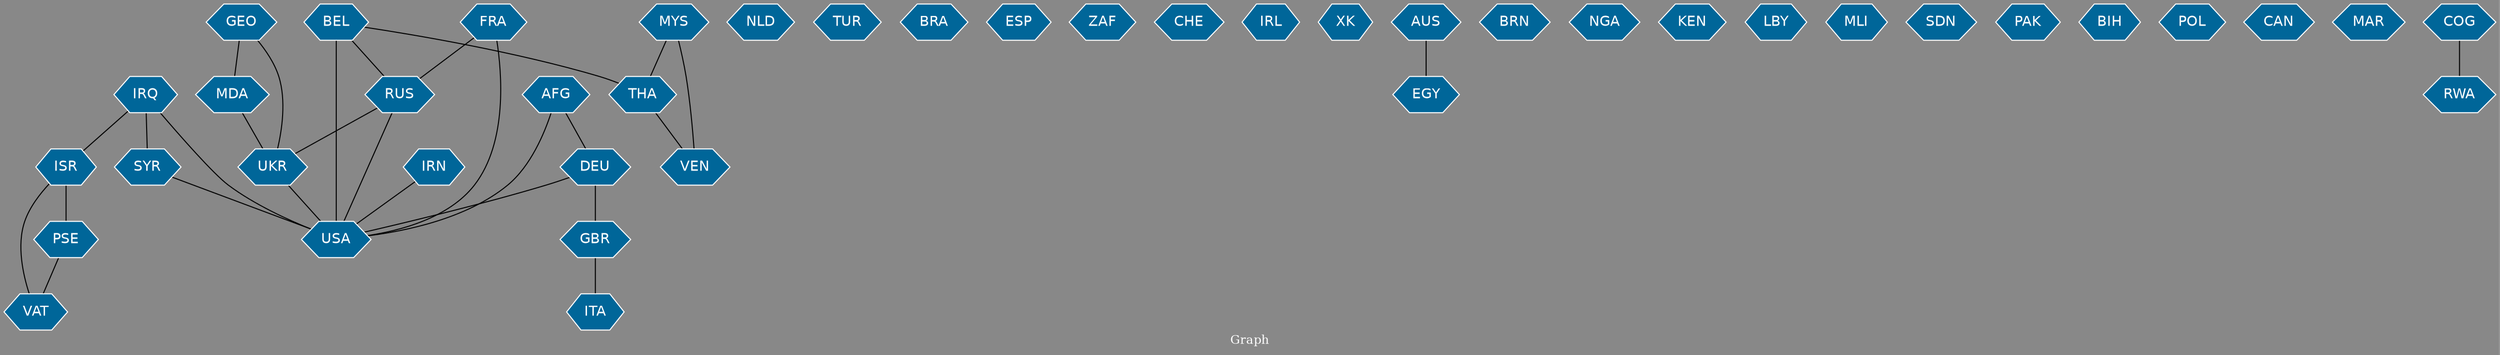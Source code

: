// Countries together in item graph
graph {
	graph [bgcolor="#888888" fontcolor=white fontsize=12 label="Graph" outputorder=edgesfirst overlap=prism]
	node [color=white fillcolor="#006699" fontcolor=white fontname=Helvetica shape=hexagon style=filled]
	edge [arrowhead=open color=black fontcolor=white fontname=Courier fontsize=12]
		ISR [label=ISR]
		PSE [label=PSE]
		NLD [label=NLD]
		UKR [label=UKR]
		RUS [label=RUS]
		TUR [label=TUR]
		BRA [label=BRA]
		ESP [label=ESP]
		ZAF [label=ZAF]
		CHE [label=CHE]
		IRL [label=IRL]
		XK [label=XK]
		FRA [label=FRA]
		IRQ [label=IRQ]
		USA [label=USA]
		GBR [label=GBR]
		EGY [label=EGY]
		BRN [label=BRN]
		NGA [label=NGA]
		SYR [label=SYR]
		AFG [label=AFG]
		DEU [label=DEU]
		BEL [label=BEL]
		KEN [label=KEN]
		LBY [label=LBY]
		MLI [label=MLI]
		SDN [label=SDN]
		PAK [label=PAK]
		THA [label=THA]
		AUS [label=AUS]
		BIH [label=BIH]
		POL [label=POL]
		IRN [label=IRN]
		CAN [label=CAN]
		MAR [label=MAR]
		RWA [label=RWA]
		COG [label=COG]
		MDA [label=MDA]
		GEO [label=GEO]
		VEN [label=VEN]
		MYS [label=MYS]
		VAT [label=VAT]
		ITA [label=ITA]
			FRA -- USA [weight=4]
			SYR -- USA [weight=2]
			AUS -- EGY [weight=1]
			BEL -- THA [weight=1]
			MYS -- THA [weight=1]
			IRQ -- USA [weight=13]
			GBR -- ITA [weight=1]
			GEO -- MDA [weight=1]
			ISR -- PSE [weight=5]
			BEL -- USA [weight=4]
			IRQ -- ISR [weight=1]
			MYS -- VEN [weight=1]
			ISR -- VAT [weight=1]
			DEU -- GBR [weight=3]
			THA -- VEN [weight=1]
			AFG -- USA [weight=1]
			PSE -- VAT [weight=1]
			RUS -- USA [weight=7]
			UKR -- USA [weight=1]
			RUS -- UKR [weight=15]
			BEL -- RUS [weight=1]
			IRQ -- SYR [weight=1]
			FRA -- RUS [weight=1]
			IRN -- USA [weight=1]
			GEO -- UKR [weight=1]
			COG -- RWA [weight=1]
			MDA -- UKR [weight=1]
			DEU -- USA [weight=1]
			AFG -- DEU [weight=1]
}